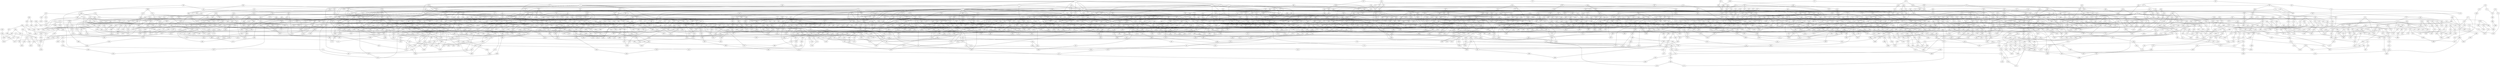 graph {
1--2;
1--3;
1--4;
1--5;
1--6;
1--7;
1--8;
1--9;
1--10;
1--11;
1--12;
1--13;
1--14;
15--16;
15--17;
15--18;
10--15;
15--19;
15--20;
15--21;
22--23;
22--24;
25--26;
25--27;
28--29;
28--30;
31--32;
31--33;
34--35;
34--36;
37--38;
37--39;
40--41;
40--42;
43--44;
43--45;
46--47;
46--48;
13--49;
49--50;
51--52;
51--53;
23--51;
10--51;
51--54;
55--56;
55--57;
58--59;
58--60;
58--61;
62--63;
62--64;
65--66;
65--67;
65--68;
69--70;
69--71;
69--72;
69--73;
69--74;
75--76;
75--77;
78--79;
78--80;
81--82;
81--83;
84--85;
84--86;
87--88;
87--89;
90--91;
90--92;
93--94;
93--95;
52--96;
53--96;
96--97;
98--99;
98--100;
101--102;
101--103;
104--105;
104--106;
104--107;
108--109;
108--110;
108--111;
112--113;
112--114;
115--116;
115--117;
115--118;
119--120;
119--121;
10--122;
122--123;
122--124;
73--122;
122--125;
126--127;
126--128;
129--130;
129--131;
129--132;
133--134;
133--135;
136--137;
136--138;
136--139;
136--140;
141--142;
141--143;
144--145;
144--146;
147--148;
147--149;
150--151;
150--152;
150--153;
154--155;
154--156;
157--158;
157--159;
160--161;
160--162;
163--164;
163--165;
163--166;
167--168;
167--169;
167--170;
171--172;
171--173;
174--175;
174--176;
177--178;
177--179;
180--181;
180--182;
180--183;
184--185;
184--186;
187--188;
187--189;
190--191;
190--192;
190--193;
194--195;
194--196;
197--198;
197--199;
200--201;
200--202;
203--204;
203--205;
203--206;
207--208;
207--209;
207--210;
211--212;
211--213;
214--215;
214--216;
217--218;
217--219;
220--221;
220--222;
223--224;
127--223;
113--225;
225--226;
227--228;
227--229;
230--231;
230--232;
230--233;
234--235;
234--236;
234--237;
238--239;
238--240;
66--241;
241--242;
8--241;
243--244;
243--245;
246--247;
168--246;
248--249;
248--250;
248--251;
252--253;
252--254;
255--256;
2--255;
255--257;
11--255;
258--259;
258--260;
95--261;
261--262;
263--264;
263--265;
266--267;
266--268;
29--269;
270--271;
270--272;
273--274;
273--275;
276--277;
276--278;
276--279;
124--280;
124--281;
124--282;
283--284;
283--285;
286--287;
286--288;
289--290;
289--291;
292--293;
292--294;
295--296;
295--297;
295--298;
295--299;
300--301;
300--302;
303--304;
303--305;
13--306;
13--307;
7--13;
12--13;
13--308;
309--310;
309--311;
309--312;
309--313;
229--314;
315--316;
315--317;
318--319;
318--320;
318--321;
322--323;
322--324;
322--325;
322--326;
322--327;
23--328;
23--329;
23--330;
331--332;
331--333;
334--335;
334--336;
337--338;
337--339;
279--340;
279--341;
342--343;
342--344;
342--345;
342--346;
342--347;
11--338;
338--348;
349--350;
349--351;
352--353;
352--354;
355--356;
355--357;
118--358;
118--359;
118--360;
361--362;
76--361;
2--363;
48--363;
363--364;
363--365;
12--363;
363--366;
8--363;
363--367;
10--363;
11--363;
363--368;
363--369;
370--371;
370--372;
324--373;
373--374;
373--375;
376--377;
376--378;
379--380;
306--379;
381--382;
381--383;
384--385;
384--386;
387--388;
387--389;
390--391;
390--392;
192--393;
393--394;
91--395;
91--396;
397--398;
397--399;
400--401;
400--402;
400--403;
400--404;
405--406;
405--407;
39--408;
408--409;
410--411;
410--412;
413--414;
10--413;
413--415;
416--417;
416--418;
419--420;
419--421;
422--423;
422--424;
422--425;
71--426;
70--71;
10--71;
71--282;
427--428;
427--429;
430--431;
430--432;
433--434;
433--435;
85--436;
436--437;
438--439;
438--440;
441--442;
441--443;
441--444;
445--446;
445--447;
448--449;
448--450;
451--452;
451--453;
454--455;
454--456;
454--457;
458--459;
458--460;
461--462;
461--463;
464--465;
464--466;
467--468;
467--469;
467--470;
2--467;
11--467;
471--472;
471--473;
474--475;
474--476;
72--426;
70--72;
10--72;
72--282;
189--357;
477--478;
477--479;
480--481;
480--482;
483--484;
483--485;
486--487;
486--488;
486--489;
490--491;
490--492;
20--493;
493--494;
493--495;
496--497;
496--498;
499--500;
499--501;
434--502;
502--503;
502--504;
502--505;
421--506;
507--508;
507--509;
510--511;
510--512;
10--513;
513--514;
515--516;
515--517;
515--518;
515--519;
520--521;
520--522;
20--494;
523--524;
523--525;
106--523;
526--527;
526--528;
529--530;
529--531;
365--532;
533--534;
533--535;
533--536;
533--537;
538--539;
538--540;
541--542;
541--543;
544--545;
544--546;
297--547;
547--548;
549--550;
549--551;
204--552;
553--554;
553--555;
556--557;
556--558;
559--560;
559--561;
562--563;
562--564;
565--566;
139--565;
565--567;
568--569;
568--570;
571--572;
571--573;
574--575;
574--576;
9--577;
577--578;
579--580;
579--581;
579--582;
77--583;
584--585;
584--586;
587--588;
587--589;
590--591;
590--592;
593--594;
36--593;
595--596;
595--597;
598--599;
576--598;
600--601;
600--602;
162--600;
600--603;
604--605;
604--606;
226--607;
607--608;
609--610;
609--611;
612--613;
612--614;
615--616;
76--615;
615--617;
489--615;
198--618;
619--620;
619--621;
531--622;
33--531;
623--624;
623--625;
623--626;
623--627;
623--628;
188--354;
629--630;
629--631;
632--633;
632--634;
469--618;
635--636;
635--637;
638--639;
638--640;
641--642;
641--643;
644--645;
644--646;
647--648;
647--649;
650--651;
50--650;
652--653;
573--652;
654--655;
654--656;
657--658;
657--659;
353--660;
353--661;
662--663;
662--664;
665--666;
665--667;
665--668;
514--669;
656--670;
656--671;
656--672;
673--674;
673--675;
676--677;
676--678;
679--680;
679--681;
682--683;
639--682;
443--684;
443--685;
686--687;
686--688;
686--689;
558--690;
690--691;
653--692;
653--693;
653--694;
653--695;
696--697;
696--698;
696--699;
696--700;
701--702;
701--703;
704--705;
704--706;
707--708;
707--709;
501--710;
710--711;
712--713;
374--712;
202--714;
287--715;
287--716;
287--717;
287--288;
718--719;
718--720;
440--721;
722--723;
722--724;
296--725;
725--726;
725--727;
728--729;
728--730;
111--731;
731--732;
733--734;
733--735;
736--737;
17--736;
736--738;
736--739;
740--741;
740--742;
743--744;
406--743;
434--505;
218--741;
745--746;
745--747;
748--749;
748--750;
751--752;
751--753;
751--754;
755--756;
755--757;
509--758;
509--759;
299--760;
761--762;
761--763;
761--764;
350--765;
765--766;
765--767;
768--769;
768--770;
771--772;
771--773;
774--775;
774--776;
777--778;
297--777;
779--780;
116--779;
779--781;
3--4;
4--68;
4--366;
4--782;
4--783;
4--784;
4--527;
4--14;
785--786;
785--787;
545--788;
663--789;
663--790;
356--791;
356--792;
793--794;
732--793;
795--796;
795--797;
795--798;
799--800;
799--801;
262--677;
802--803;
323--802;
802--804;
802--805;
806--807;
806--808;
591--809;
645--810;
810--811;
810--812;
456--460;
813--814;
813--815;
816--817;
512--816;
375--818;
26--819;
449--820;
449--821;
822--823;
822--824;
825--826;
825--827;
828--829;
828--830;
828--831;
828--832;
348--833;
348--834;
348--835;
836--837;
836--838;
836--839;
840--841;
840--842;
843--844;
504--843;
845--846;
277--845;
847--848;
847--849;
14--847;
850--851;
850--852;
853--854;
853--855;
853--856;
435--857;
857--858;
857--859;
857--860;
861--862;
861--863;
864--865;
864--866;
867--868;
867--869;
867--870;
10--867;
316--871;
872--873;
872--874;
875--876;
875--877;
411--800;
304--878;
878--879;
357--880;
357--881;
882--883;
882--884;
532--885;
766--885;
886--887;
886--888;
804--889;
889--890;
839--891;
892--893;
892--894;
895--896;
895--897;
17--898;
898--899;
900--901;
900--902;
335--903;
904--905;
904--906;
904--907;
908--909;
908--910;
911--912;
911--913;
911--914;
588--915;
734--915;
916--917;
916--918;
916--919;
817--916;
14--823;
14--920;
528--921;
528--922;
786--787;
323--786;
786--805;
923--924;
923--925;
42--923;
631--923;
926--927;
926--928;
929--930;
54--929;
931--932;
931--933;
931--934;
935--936;
914--935;
781--937;
359--937;
938--939;
938--940;
726--941;
636--942;
943--944;
943--945;
946--947;
946--948;
783--834;
949--950;
794--949;
951--952;
951--953;
945--954;
423--955;
137--683;
956--957;
956--958;
956--959;
960--961;
960--962;
142--963;
963--964;
965--966;
782--965;
965--967;
831--968;
969--970;
969--971;
972--973;
972--974;
844--975;
976--977;
976--978;
979--980;
979--981;
982--983;
982--984;
982--985;
578--982;
346--982;
759--986;
403--987;
601--988;
988--989;
990--991;
990--992;
391--610;
993--994;
993--995;
993--996;
326--997;
997--998;
134--999;
608--1000;
130--1000;
1000--1001;
1002--1003;
1002--1004;
161--569;
1005--1006;
10--1005;
1007--1008;
1007--1009;
1007--1010;
955--1011;
955--1012;
1013--1014;
1013--1015;
667--1013;
1016--1017;
548--1016;
333--1018;
1019--1020;
1019--1021;
330--1019;
10--1022;
1022--1023;
1024--1025;
767--1024;
1026--1027;
782--1026;
1028--1029;
1028--1030;
1031--1032;
1031--1033;
628--1031;
572--1034;
953--1034;
1035--1036;
175--1035;
1035--1037;
1035--1038;
1039--1040;
1039--1041;
73--280;
125--280;
1042--1043;
1042--1044;
1045--1046;
106--1045;
1045--1047;
1048--1049;
1048--1050;
1051--1052;
1051--1053;
1054--1055;
678--1054;
221--1044;
1056--1057;
1056--1058;
1059--1060;
1059--1061;
1062--1063;
1062--1064;
1062--1065;
589--1062;
347--1062;
1066--1067;
64--1066;
804--1068;
27--1068;
1069--1070;
1069--1071;
1072--1073;
463--1072;
848--1074;
1074--1075;
462--1076;
1076--1077;
1076--1078;
1079--1080;
1079--1081;
893--1082;
1082--1083;
369--1084;
1084--1085;
664--1084;
699--1086;
699--1087;
1088--1089;
1088--1090;
1091--1092;
1091--1093;
1094--1095;
1094--1096;
282--1094;
742--1097;
293--1098;
521--1099;
521--1100;
1101--1102;
1101--1103;
1104--1105;
1104--1106;
367--1107;
139--1107;
336--1108;
347--1109;
1110--1111;
1110--1112;
980--1113;
1113--1114;
156--1115;
1109--1116;
1109--1117;
944--1118;
1118--1119;
1120--1121;
1025--1120;
1120--1122;
582--1123;
582--1124;
105--582;
582--1125;
772--1126;
1126--1127;
478--1128;
1128--1129;
601--1130;
131--497;
1131--1132;
1131--1133;
1134--1135;
649--1134;
345--1136;
345--1137;
659--1138;
659--1139;
924--1140;
1140--1141;
1142--1143;
1142--1144;
116--1145;
116--1146;
116--1147;
1148--1149;
1148--1150;
715--1151;
1151--1152;
294--1153;
1085--1154;
894--1085;
1155--1156;
1155--1157;
581--832;
105--832;
832--1158;
19--1159;
1159--1160;
1161--1162;
1161--1163;
195--1164;
1165--1166;
1165--1167;
1168--1169;
1168--1170;
1171--1172;
1171--1173;
257--1174;
1174--1175;
1041--1176;
909--1177;
1178--1179;
1178--1180;
1178--1181;
1093--1182;
987--1102;
592--1183;
1183--1184;
1057--1185;
555--780;
555--1186;
555--1187;
1188--1189;
1188--1190;
1191--1192;
1191--1193;
38--1194;
1194--1195;
1196--1197;
125--1196;
1196--1198;
426--1196;
1196--1199;
1196--1200;
1196--1201;
1202--1203;
503--1202;
658--1204;
1205--1206;
1205--1207;
1208--1209;
1208--1210;
481--1208;
73--1208;
1208--1211;
1212--1213;
1212--1214;
1215--1216;
1119--1215;
1217--1218;
1217--1219;
1220--1221;
1220--1222;
670--1141;
1141--1223;
1224--1225;
1224--1226;
1227--1228;
1227--1229;
1230--1231;
1230--1232;
10--1230;
667--1230;
1105--1233;
1233--1234;
841--1235;
841--1236;
1237--1238;
1237--1239;
1240--1241;
1240--1242;
359--395;
1243--1244;
183--1243;
1147--1243;
1243--1245;
1243--1246;
863--1247;
1248--1249;
1248--1250;
1248--1251;
1160--1252;
19--1160;
519--1160;
1253--1254;
1253--1255;
1256--1257;
1256--1258;
1259--1260;
1259--1261;
688--1259;
1262--1263;
140--1262;
1264--1265;
760--1264;
1152--1266;
640--1267;
1201--1268;
1197--1201;
792--1201;
1267--1269;
714--1270;
1270--1271;
97--1272;
688--1272;
687--1272;
1273--1274;
1273--1275;
389--849;
388--389;
1276--1277;
1276--1278;
465--1279;
1280--1281;
475--1280;
1282--1283;
209--1282;
1284--1285;
1284--1286;
1287--1288;
1287--1289;
1290--1291;
1290--1292;
10--1290;
6--1290;
1293--1294;
1293--1295;
1296--1297;
1296--1298;
1296--1299;
1296--1300;
76--1296;
10--1296;
581--1296;
1296--1301;
1302--1303;
888--1302;
1304--1305;
1304--1306;
1307--1308;
1307--1309;
1310--1311;
1310--1312;
244--1313;
1313--1314;
852--1315;
319--320;
320--1316;
320--1317;
1186--1187;
910--1318;
271--576;
613--1319;
1319--1320;
1321--1322;
967--1321;
242--1323;
888--1323;
1323--1324;
66--1323;
1323--1325;
1323--1326;
8--1323;
1323--1327;
1323--1328;
378--1323;
12--1323;
775--1323;
535--1323;
1279--1329;
809--1329;
1177--1330;
672--1330;
1331--1332;
1331--1333;
1030--1334;
1335--1336;
1335--1337;
851--1338;
625--626;
626--627;
626--1339;
626--1340;
626--1341;
1342--1343;
1342--1344;
660--881;
881--1210;
881--1345;
881--1211;
1281--1346;
1346--1347;
82--1348;
1349--1350;
1349--1351;
1349--1352;
7--1349;
1353--1354;
1353--1355;
1356--1357;
139--1356;
272--1358;
1359--1360;
178--1359;
1361--1362;
1361--1363;
1049--1364;
1365--1366;
83--1365;
10--367;
367--1367;
232--367;
367--1368;
944--1369;
155--1370;
1370--1371;
18--1370;
159--1372;
1373--1374;
727--1373;
1375--1376;
1375--1377;
1378--1379;
1378--1380;
974--1381;
1090--1381;
388--1117;
192--394;
394--1382;
1383--1384;
1383--1385;
1383--1386;
193--1111;
1387--1388;
667--1387;
675--1387;
1077--1387;
1387--1389;
76--1390;
1390--1391;
1390--1392;
1390--1393;
1158--1390;
143--500;
874--1366;
362--1394;
1394--1395;
1396--1397;
1396--1398;
1399--1400;
372--1399;
597--1401;
1401--1402;
1403--1404;
1403--1405;
1406--1407;
1406--1408;
719--1409;
1409--1410;
344--1411;
344--1412;
344--1413;
1414--1415;
1389--1414;
954--1416;
1417--1418;
1417--1419;
1260--1420;
1420--1421;
340--1422;
340--1423;
340--1424;
1425--1426;
1425--1427;
1316--1428;
1317--1428;
1428--1429;
1428--1430;
675--1431;
940--1431;
1431--1432;
1431--1433;
1431--1434;
1172--1303;
11--1435;
2--11;
11--1436;
11--1437;
10--11;
11--1438;
11--1439;
11--1003;
11--1027;
899--901;
117--1440;
94--1362;
473--1441;
1380--1441;
1238--1442;
446--1443;
1444--1445;
1444--1446;
1447--1448;
1447--1449;
1447--1450;
1447--1451;
999--1452;
1025--1398;
1453--1454;
1453--1455;
1456--1457;
73--1456;
535--1458;
8--1458;
1326--1458;
1459--1460;
1459--1461;
1234--1462;
1462--1463;
627--1464;
1465--1466;
1308--1465;
940--1354;
1467--1468;
1467--1469;
1467--1470;
285--1020;
522--1379;
522--1471;
522--1402;
511--1472;
1472--1473;
1472--1474;
918--1472;
1472--1475;
1476--1477;
1476--1478;
1479--1480;
1479--1481;
1482--1483;
1254--1482;
1222--1484;
1485--1486;
1485--1487;
1021--1488;
1489--1490;
1092--1489;
1491--1492;
1491--1493;
1494--1495;
1494--1496;
1138--1497;
172--1138;
1283--1498;
1498--1499;
1498--1500;
1501--1502;
1173--1501;
1139--1503;
1139--1504;
1046--1505;
323--1505;
1506--1507;
57--1506;
1508--1509;
947--1508;
1490--1510;
1490--1511;
854--1512;
855--1512;
1512--1513;
1514--1515;
1514--1516;
259--1517;
1518--1519;
1518--1520;
1521--1522;
1521--1523;
1524--1525;
1524--1526;
1527--1528;
1527--1529;
602--1397;
1150--1530;
1530--1531;
1532--1533;
1532--1534;
1532--1535;
1130--1532;
1186--1536;
1200--1537;
1537--1538;
1537--1539;
1540--1541;
1167--1540;
919--1542;
1543--1544;
835--1543;
697--1236;
697--1545;
188--1546;
188--1547;
188--1548;
188--1249;
1549--1550;
1549--1551;
1549--1552;
1546--1549;
1466--1553;
1553--1554;
1555--1556;
415--1555;
1557--1558;
1557--1559;
1560--1561;
1560--1562;
1563--1564;
1245--1565;
907--1566;
1566--1567;
1568--1569;
1568--1570;
1571--1572;
1571--1573;
775--1574;
1574--1575;
8--1574;
1574--1576;
1071--1577;
756--1578;
753--1579;
753--1580;
41--226;
41--1184;
41--1581;
1100--1421;
401--1582;
1582--1583;
1582--1584;
1585--1586;
646--1585;
10--1450;
1450--1587;
10--1588;
667--1588;
1589--1590;
1589--1591;
1592--1593;
1592--1594;
1595--1596;
254--1595;
325--1597;
1012--1597;
304--1583;
1583--1598;
1599--1600;
1599--1601;
1602--1603;
1602--1604;
2--782;
782--783;
782--1027;
1605--1606;
1605--1607;
191--192;
191--1608;
435--628;
6--1609;
1609--1610;
1611--1612;
1611--1613;
10--1086;
10--312;
8--10;
3--10;
10--12;
10--328;
10--912;
10--897;
10--73;
10--675;
10--1614;
10--525;
10--1432;
10--1433;
5--10;
10--308;
10--1615;
10--324;
10--70;
10--253;
10--687;
10--1616;
10--1236;
10--1271;
10--1241;
10--1372;
10--404;
10--1617;
10--1036;
10--1546;
10--597;
10--313;
10--1618;
10--155;
10--1619;
10--1620;
10--83;
10--311;
10--323;
10--667;
10--282;
10--1621;
10--1622;
10--1382;
2--10;
1229--1623;
1623--1624;
1623--1625;
1626--1627;
1626--1628;
1478--1629;
1630--1631;
1630--1632;
369--1633;
369--1154;
76--1301;
1343--1634;
1343--1635;
1343--1636;
1637--1638;
301--1637;
1637--1639;
669--1561;
560--1640;
245--1640;
621--1641;
146--621;
621--1642;
1643--1644;
1643--1645;
182--1646;
1352--1647;
849--1352;
1352--1648;
385--1649;
1649--1650;
1651--1652;
1651--1653;
551--762;
1654--1655;
1158--1654;
747--1206;
1656--1657;
1656--1658;
1659--1660;
1407--1659;
1661--1662;
1661--1663;
1664--1665;
1664--1666;
846--1664;
1667--1668;
996--1667;
1355--1374;
1669--1670;
1669--1671;
1669--1672;
540--605;
1673--1674;
1673--1675;
588--1676;
1594--1677;
1677--1678;
1679--1680;
1679--1681;
896--1682;
896--897;
16--797;
797--1683;
17--797;
797--1684;
667--797;
1226--1685;
1686--1687;
1686--1688;
1299--1686;
1689--1690;
1689--1691;
1692--1693;
1193--1692;
267--1146;
941--1112;
1473--1694;
1694--1695;
1442--1696;
1696--1697;
1696--1698;
1699--1700;
1587--1699;
655--1701;
1702--1703;
1015--1702;
1702--1704;
1263--1285;
1705--1706;
1705--1707;
1708--1709;
1347--1708;
869--1710;
1207--1711;
1712--1713;
1712--1714;
452--720;
720--1715;
720--1410;
1716--1717;
1716--1718;
1719--1720;
1591--1719;
164--1721;
1721--1722;
1192--1723;
1192--1724;
583--1725;
1395--1725;
1328--1726;
1727--1728;
767--1727;
1006--1729;
1729--1730;
1729--1731;
1624--1625;
1732--1733;
1581--1732;
1734--1735;
1734--1736;
1737--1738;
1136--1737;
1345--1739;
1740--1741;
1740--1742;
1584--1740;
1740--1743;
573--1744;
573--694;
603--773;
603--1745;
603--1386;
603--1437;
313--603;
139--1435;
1435--1746;
1368--1435;
341--1435;
1435--1747;
138--1435;
1748--1749;
1748--1750;
1523--1744;
1751--1752;
1751--1753;
694--1751;
693--1751;
723--724;
724--1754;
1451--1755;
859--1639;
1469--1756;
1756--1757;
18--1756;
826--1758;
1758--1759;
68--1351;
1351--1648;
883--1364;
1364--1760;
1043--1761;
297--298;
827--1762;
158--666;
557--1763;
557--1764;
776--1765;
776--1648;
1742--1766;
1767--1768;
1767--1769;
1770--1771;
364--1770;
1660--1772;
1629--1772;
730--1773;
455--1219;
1774--1775;
1457--1774;
1124--1776;
489--1776;
59--1291;
59--1633;
1777--1778;
1777--1779;
1374--1780;
1780--1781;
667--1780;
17--1780;
386--439;
1763--1782;
1782--1783;
92--395;
395--1784;
395--1785;
1786--1787;
1786--1788;
1789--1790;
1789--1791;
1792--1793;
60--1792;
121--1794;
1795--1796;
1795--1797;
1798--1799;
1798--1800;
1642--1801;
1641--1642;
1802--1803;
1023--1802;
1804--1805;
1804--1806;
1807--1808;
1807--1809;
1810--1811;
1578--1810;
155--1812;
1812--1813;
1814--1815;
1814--1816;
1817--1818;
380--1817;
1819--1820;
1753--1819;
343--1821;
343--1412;
984--1586;
1586--1822;
1218--1823;
1823--1824;
535--536;
536--561;
536--1326;
1166--1825;
1826--1827;
1826--1828;
1829--1830;
1620--1829;
1216--1829;
1829--1831;
807--1711;
1832--1833;
1760--1832;
67--68;
506--1037;
1008--1834;
1834--1835;
1766--1836;
516--667;
516--1573;
314--332;
105--830;
1324--1837;
1837--1838;
1839--1840;
1488--1839;
992--1841;
1559--1842;
1123--1124;
1843--1844;
1433--1843;
161--772;
617--1845;
1846--1847;
1231--1846;
1848--1849;
1698--1848;
829--1850;
1297--1850;
1299--1850;
1300--1850;
251--1851;
1315--1852;
3--561;
561--1726;
1853--1854;
1404--1853;
1853--1855;
1853--1856;
883--1857;
1857--1858;
99--1859;
1341--1859;
1252--1860;
1779--1860;
1861--1862;
1861--1863;
1864--1865;
1864--1866;
1867--1868;
1289--1867;
570--1513;
311--570;
312--570;
313--570;
1288--1747;
1747--1869;
1870--1871;
1870--1872;
1388--1873;
1873--1874;
1873--1875;
890--1606;
1565--1876;
239--1565;
1565--1877;
1509--1878;
21--1878;
250--1879;
1879--1880;
152--1722;
1881--1882;
222--1881;
1883--1884;
1627--1883;
1885--1886;
1885--1887;
1295--1888;
288--1295;
1781--1889;
377--1324;
752--1890;
692--1890;
1384--1891;
1892--1893;
1604--1892;
1791--1894;
1536--1791;
1895--1896;
1895--1897;
1897--1898;
1898--1899;
1690--1900;
1690--1901;
1902--1903;
1902--1904;
409--1617;
113--409;
1905--1906;
1905--1907;
1012--1317;
1576--1908;
476--1909;
20--1910;
1911--1912;
1223--1911;
1913--1914;
1913--1915;
404--1913;
535--1258;
8--535;
535--1916;
1917--1918;
1917--1919;
1305--1613;
426--792;
792--1809;
1550--1920;
1920--1921;
1257--1922;
1257--1350;
102--1635;
1827--1923;
1923--1924;
1925--1926;
1925--1927;
1724--1925;
1137--1412;
1412--1928;
444--1929;
1930--1931;
1930--1932;
107--581;
107--1933;
1209--1934;
1935--1936;
1935--1937;
1275--1938;
1339--1600;
307--1909;
1939--1940;
1176--1939;
1423--1941;
181--613;
912--1182;
1528--1942;
1400--1943;
1400--1944;
323--804;
323--1046;
323--1945;
312--1891;
313--1891;
1436--1891;
1891--1946;
1880--1947;
83--1475;
83--873;
83--1569;
83--1570;
265--1908;
76--1392;
1299--1392;
1300--1392;
524--1945;
524--1731;
1948--1949;
1948--1950;
1536--1951;
1768--1952;
1787--1953;
1668--1954;
1308--1955;
291--1956;
566--1957;
1621--1958;
866--1958;
586--1959;
1960--1961;
1010--1960;
689--1960;
1962--1963;
1962--1964;
407--668;
1040--1965;
1966--1967;
1650--1966;
1320--1968;
1320--1969;
1065--1136;
401--1741;
1741--1970;
1298--1971;
1123--1971;
1225--1972;
1225--1973;
138--1225;
47--1577;
1974--1975;
1974--1976;
17--1974;
1662--1977;
1449--1978;
1449--1755;
1449--1979;
695--1449;
196--611;
611--1980;
611--1645;
984--1822;
1060--1981;
897--1129;
478--897;
939--1889;
1032--1982;
858--1982;
1391--1687;
1463--1983;
1983--1984;
1985--1986;
1985--1987;
1988--1989;
1988--1990;
1991--1992;
1991--1993;
1018--1610;
780--1994;
780--1907;
1129--1701;
1129--1995;
1129--1996;
1997--1998;
1997--1999;
787--2000;
179--525;
962--2001;
1894--2002;
2003--2004;
1486--2003;
973--1266;
859--973;
812--1816;
1145--2005;
1147--2005;
1445--2005;
1446--2005;
1760--1833;
19--1833;
1615--2006;
2006--2007;
1480--2006;
364--1004;
624--2008;
462--642;
642--1598;
1815--2009;
205--2009;
794--1877;
794--1969;
17--1976;
2010--2011;
778--2010;
2012--2013;
968--2012;
2014--2015;
473--2014;
442--1733;
1844--2016;
210--2017;
1251--2018;
1427--2019;
145--922;
594--2020;
2020--2021;
1893--2022;
208--1893;
1893--2023;
1893--2024;
1847--2025;
2026--2027;
495--2026;
1189--2028;
2015--2029;
711--2030;
675--1389;
1389--2031;
1389--2032;
879--2033;
554--2034;
1235--1236;
1235--1726;
1235--1545;
1762--2035;
1762--2036;
169--1419;
1796--2037;
2037--2038;
1921--2039;
1921--2018;
5--2040;
275--2040;
1665--2041;
2041--2042;
2041--2043;
253--2044;
550--2045;
1728--2046;
1750--2046;
312--2047;
313--2047;
1697--2047;
1147--1244;
1515--2048;
2048--2049;
684--1001;
2050--2051;
2050--2052;
517--2053;
2053--2054;
1516--2055;
1239--2056;
2056--2057;
2058--2059;
1575--2058;
12--537;
2060--2061;
2060--2062;
484--2063;
833--2064;
1828--2049;
597--2065;
2065--2066;
1099--2065;
215--1761;
986--1977;
2002--2067;
288--1888;
1461--1701;
1470--2068;
1760--2068;
18--2068;
1884--2069;
1468--2070;
173--2070;
781--877;
1622--2071;
1052--1622;
936--1622;
1904--2072;
224--2073;
1067--2073;
1973--2074;
237--530;
237--2075;
2057--2076;
1818--2077;
689--2078;
2078--2079;
1831--2078;
687--2078;
2080--2081;
830--2080;
1620--2082;
1380--2082;
1831--2082;
326--2083;
717--2084;
428--2085;
527--2085;
1919--2086;
2086--2087;
599--2088;
599--2089;
819--1393;
1842--2090;
1972--2091;
1269--2091;
128--268;
1953--2092;
695--2093;
695--1579;
695--815;
695--1680;
2094--2095;
2094--2096;
1980--2097;
1551--2098;
1552--2098;
1265--2099;
2099--2100;
2101--2102;
2101--2103;
1376--2104;
2083--2104;
328--2105;
328--930;
328--1261;
2106--2107;
86--2106;
231--2108;
2108--2109;
2110--2111;
2110--2112;
1698--2113;
492--2114;
757--2115;
1927--2116;
2103--2116;
99--2117;
472--2118;
2119--2120;
185--2119;
1546--2119;
2121--2122;
920--2121;
216--1125;
139--2123;
139--1746;
744--1318;
1077--1354;
1095--1127;
630--964;
2044--2124;
2044--2125;
1854--2126;
2126--2127;
7--366;
7--9;
201--1081;
63--824;
2128--2129;
2128--2130;
459--1542;
1499--2131;
76--581;
1377--1944;
372--1944;
420--2132;
1097--1852;
585--906;
1840--2045;
1580--1978;
414--2133;
2133--2134;
2133--2135;
734--1676;
485--1572;
2136--2137;
1703--2136;
2033--2136;
1050--2138;
1621--2139;
2139--2140;
247--2141;
1452--1647;
1452--1575;
311--2142;
2142--2143;
313--2142;
983--984;
975--2028;
933--2000;
746--2144;
114--2145;
1965--2145;
660--2146;
2146--2147;
282--2146;
1312--2148;
1271--2149;
714--1271;
1535--1644;
2150--2151;
2118--2150;
1950--2152;
681--1658;
1743--2153;
2153--2154;
1570--2153;
2153--2155;
2156--2157;
646--2156;
1551--2018;
1550--1551;
1546--1551;
1411--1445;
928--2158;
2016--2159;
1717--2160;
705--838;
838--2161;
685--838;
2067--2162;
1652--2162;
906--2162;
2162--2163;
985--1058;
2164--2165;
739--2164;
61--428;
2138--2166;
2166--2167;
2168--2169;
2168--2170;
1483--2171;
876--2171;
1617--2172;
2161--2172;
1434--2036;
2035--2036;
35--351;
716--1033;
1507--2173;
378--1327;
242--2059;
2059--2174;
8--2059;
1915--2175;
1836--2175;
1492--2176;
1437--2177;
1255--2178;
1255--2179;
1254--1255;
1255--1951;
1665--2180;
1618--2180;
1185--1408;
1006--1510;
543--1006;
1632--2113;
1180--2181;
1603--2181;
823--2182;
2182--2183;
106--1933;
2184--2185;
2184--2186;
966--2187;
1083--1357;
1709--2188;
469--868;
1502--2189;
1278--2189;
2112--2190;
1866--2190;
2191--2192;
2191--2193;
1137--2191;
1618--2194;
991--1618;
1430--2195;
1430--1433;
324--1430;
829--1298;
891--1153;
902--2030;
667--902;
274--2196;
821--2196;
2196--2197;
2198--2199;
2198--2200;
2201--2202;
1887--2201;
790--2203;
790--2204;
1562--2205;
893--2206;
893--1289;
2207--2208;
2207--2209;
534--2207;
1236--2207;
2207--2210;
698--2207;
2211--2212;
1169--2211;
2122--2213;
2122--2214;
2215--2216;
2215--2217;
989--1946;
281--2218;
2218--2219;
1918--2220;
1439--2109;
1439--1937;
1439--2221;
1522--2129;
1163--1714;
2222--2223;
1436--2222;
934--2224;
1053--2225;
1821--2226;
1292--2227;
903--2045;
2228--2229;
2228--2230;
804--2231;
688--1010;
700--2232;
698--700;
339--1998;
2233--2234;
2233--2235;
1291--1967;
1967--2236;
1203--2237;
698--1203;
366--1291;
366--1385;
366--1277;
764--2238;
1418--1464;
1340--1464;
905--1671;
2239--2240;
865--2239;
1503--2019;
1713--2241;
2242--2243;
2242--2244;
186--596;
113--1634;
1344--1634;
2245--2246;
2245--2247;
2159--2248;
1934--2248;
1718--2152;
508--2061;
1432--2035;
1875--2035;
17--2035;
2035--2249;
675--2035;
1682--2250;
339--1957;
1170--1979;
1554--2251;
1416--1986;
264--1924;
646--2252;
233--2253;
1206--2254;
2254--2255;
149--801;
1564--2256;
2256--2257;
1360--2258;
2259--2260;
2259--2261;
1157--2262;
667--2031;
2031--2032;
2263--2264;
2263--2265;
1608--1851;
1382--1608;
1949--2266;
1764--2267;
269--2267;
2267--2268;
1769--1972;
2193--2269;
1405--2167;
1405--1778;
2062--2270;
2155--2271;
1410--2155;
1136--1738;
1334--1738;
2251--2272;
1882--2273;
1087--1089;
837--1184;
1434--1875;
1432--1875;
1875--2274;
1204--2275;
1723--2275;
2072--2276;
2276--2277;
1862--2147;
2039--2278;
1996--2278;
984--2279;
1116--2279;
1214--2280;
808--1314;
1989--2281;
2096--2282;
2283--2284;
2173--2283;
1426--1619;
1426--2285;
884--1813;
1681--1706;
282--1096;
123--282;
2141--2286;
2286--2287;
2288--2289;
2288--2290;
1995--2291;
2291--2292;
942--1943;
138--1291;
138--1746;
2042--2043;
1149--2069;
709--754;
145--1418;
145--620;
1765--1931;
1765--2293;
1765--2294;
166--2063;
2294--2295;
2294--2296;
2115--2297;
2290--2297;
1108--2298;
2298--2299;
1757--2300;
2301--2302;
2301--2303;
1429--2304;
236--2075;
1601--2305;
1601--2306;
1601--2008;
317--2305;
327--2307;
1504--2307;
2033--2137;
2176--2308;
235--2309;
97--1831;
97--687;
575--2310;
2089--2310;
1636--2310;
1144--1211;
18--424;
2013--2311;
968--2013;
396--950;
729--817;
1657--1700;
106--1047;
2090--2312;
183--2313;
1246--2313;
1388--1434;
1283--2314;
151--2315;
1497--2315;
2315--2316;
1009--1794;
1896--2131;
1627--2317;
1994--2318;
2318--2319;
2318--2320;
2318--2321;
2322--2323;
1663--2322;
1799--2324;
1121--1122;
1122--2325;
8--242;
2081--2326;
2295--2327;
2327--2328;
109--2317;
750--1676;
758--2329;
2149--2330;
2330--2331;
2032--2195;
1820--2266;
325--2332;
2236--2333;
2334--2335;
432--2334;
1805--2336;
324--2304;
17--324;
324--1372;
12--324;
324--675;
2269--2337;
2269--2338;
921--2339;
921--2111;
921--2340;
921--1341;
1011--2341;
2332--2341;
1558--2342;
2342--2343;
313--1520;
1162--1495;
1896--2314;
981--2244;
1707--2241;
2105--2344;
1538--2344;
1379--2344;
219--1493;
1854--2345;
1981--2346;
1835--2347;
1835--2348;
539--1942;
958--1080;
1697--2349;
74--2349;
769--2350;
2351--2352;
2351--2353;
146--620;
1268--1471;
1968--1969;
829--1123;
1179--1897;
1199--1620;
1620--2354;
1620--2355;
165--518;
1513--2356;
257--2356;
2134--2135;
2114--2357;
125--2357;
2358--2359;
401--2358;
1073--2358;
1715--2358;
2--1385;
995--1265;
2360--2361;
2360--2362;
1333--1368;
1199--2363;
2354--2363;
1402--2363;
2364--2365;
302--2364;
278--2366;
278--2367;
643--2368;
1863--2369;
1869--2370;
1743--2154;
1410--1743;
1433--2371;
2371--2372;
290--1422;
651--1720;
651--2373;
667--2027;
637--667;
667--1448;
667--1704;
666--667;
426--2355;
552--1838;
151--2019;
306--2170;
306--2213;
2235--2374;
563--2374;
788--2375;
2376--2377;
2321--2376;
2011--2378;
1760--1910;
1836--2379;
798--2380;
1448--2030;
257--2187;
978--2381;
429--2382;
2319--2321;
2321--2383;
873--1824;
1510--2384;
179--1510;
1448--1684;
952--2385;
1143--2372;
1855--2127;
1856--2127;
1103--2386;
2386--2387;
1115--1759;
481--2388;
2388--2389;
1432--2390;
1432--1443;
1432--2391;
1195--2160;
1036--2389;
2074--2392;
1438--2392;
1811--2393;
1100--1199;
1100--2079;
2234--2394;
447--2394;
1075--2021;
1546--1550;
1250--1550;
392--2061;
803--2224;
1135--2260;
313--1017;
1460--2395;
1614--2395;
856--2396;
2397--2398;
1015--2397;
232--1368;
2399--2400;
2399--2401;
932--957;
1541--1773;
2262--2402;
2268--2402;
1106--2403;
2123--2404;
614--2405;
2197--2405;
1855--2054;
2054--2406;
2186--2380;
1424--1936;
1538--2407;
24--2407;
170--2408;
2324--2408;
1418--2408;
371--2051;
371--2027;
371--2409;
1348--2410;
2393--2410;
1996--2411;
479--2411;
2120--2411;
1477--1785;
2343--2412;
1440--2412;
1377--2413;
735--2277;
633--821;
1455--2414;
1845--2415;
76--1845;
2202--2416;
564--2416;
2143--2353;
2143--2417;
1856--2418;
998--2418;
2206--2227;
1433--2391;
2390--2391;
260--2391;
360--1254;
358--360;
360--2320;
1564--2419;
1564--1959;
1137--2192;
2252--2403;
1156--1675;
1631--1675;
930--2420;
2420--2421;
1529--2422;
1876--2423;
971--2424;
2424--2425;
674--1015;
2174--2426;
637--1523;
1959--2419;
2305--2427;
2350--2428;
2429--2430;
2130--2429;
1937--2273;
1338--2431;
2431--2432;
2368--2387;
1963--2335;
1963--2109;
1693--2102;
1598--2033;
1386--2158;
1386--1745;
1641--1916;
1801--1916;
1326--1916;
327--2433;
2194--2346;
648--1872;
3--2337;
3--2183;
3--784;
110--2434;
17--2093;
70--73;
73--123;
749--2435;
1784--2435;
1820--2140;
616--2415;
1996--2292;
12--1258;
2232--2436;
622--2436;
125--426;
426--1274;
426--1099;
426--2354;
88--820;
2316--2433;
2179--2373;
2324--2437;
691--2381;
346--920;
2197--2438;
1197--1200;
1200--2439;
1200--1539;
1200--2440;
1652--2422;
213--1652;
2029--2441;
1250--2442;
1132--2442;
1533--1775;
877--1363;
196--2348;
196--284;
1294--2443;
666--2444;
1371--2285;
1454--1797;
2144--2445;
368--2370;
1341--2111;
1341--2309;
1749--2177;
1749--1987;
1830--1938;
176--791;
2382--2446;
994--2378;
1825--2447;
1915--2447;
1221--2199;
1975--2165;
2409--2448;
1570--2271;
1570--1695;
1213--2449;
2449--2450;
614--2451;
2281--2452;
2107--2453;
1868--2454;
2203--2454;
2216--2455;
2455--2456;
721--2455;
2417--2457;
2124--2458;
70--74;
1332--1992;
305--382;
1164--2282;
2095--2459;
1199--2460;
2461--2462;
2461--2463;
482--1547;
1190--1340;
1190--2464;
1970--2465;
425--948;
1806--2200;
763--1029;
837--1617;
837--1733;
2274--2414;
120--2466;
383--1915;
2008--2306;
2306--2467;
2249--2465;
2468--2469;
1070--2468;
713--2470;
606--2470;
702--2304;
702--2471;
967--2221;
2472--2473;
580--2472;
927--1533;
2406--2474;
2362--2475;
2216--2456;
2456--2476;
1685--2284;
399--1793;
1628--1897;
2477--2478;
2365--2477;
2088--2089;
1680--2089;
137--2479;
2479--2480;
1382--1947;
2208--2237;
2400--2481;
463--2368;
1912--2482;
2425--2482;
818--871;
1415--1584;
1800--2287;
1800--2480;
1641--2483;
1641--1801;
1616--2484;
1415--2379;
1415--1703;
1440--2034;
2432--2441;
2375--2485;
402--1695;
1695--2486;
311--1228;
312--1228;
1228--2487;
468--1961;
1628--1899;
80--2178;
2488--2489;
2488--2490;
1064--1116;
1064--1137;
1250--2018;
2087--2491;
1906--2491;
870--2001;
1544--2055;
2055--2492;
1003--2055;
431--854;
281--2352;
319--1011;
970--2493;
925--2493;
2250--2493;
977--1947;
1358--1929;
2494--2495;
1116--2494;
1964--2367;
2453--2496;
1596--2125;
2326--2497;
2043--2497;
2151--2498;
2499--2500;
2205--2499;
814--2501;
240--2502;
135--2503;
2004--2134;
1736--2504;
398--2505;
1999--2505;
2312--2458;
1683--1975;
888--1326;
738--1704;
487--489;
488--2506;
1496--2038;
2311--2366;
1519--2507;
1670--2508;
44--2508;
1133--2509;
1181--1481;
2483--2510;
548--2219;
2309--2340;
16--2444;
2421--2511;
2490--2512;
693--694;
296--1336;
1261--2017;
1180--1242;
1735--2100;
2478--2513;
2427--2513;
2438--2459;
1932--2437;
2217--2225;
628--859;
76--2043;
805--2231;
450--2514;
232--1367;
2167--2474;
811--2445;
1638--2515;
862--2516;
796--2517;
17--2517;
481--2147;
481--2518;
2519--2520;
2519--2521;
789--2204;
2204--2367;
2335--2469;
2423--2485;
2503--2522;
2325--2522;
1063--1413;
723--1413;
2302--2308;
1206--2523;
1771--2451;
2213--2214;
183--2323;
66--377;
2265--2331;
12--775;
1077--2524;
17--2524;
880--1552;
2481--2525;
2413--2448;
1607--2473;
113--1733;
2460--2526;
1552--2526;
1175--1745;
930--1604;
930--1261;
1567--2257;
680--1548;
1311--2527;
2229--2496;
269--2398;
2528--2529;
1941--2528;
1604--2511;
2345--2501;
1763--1849;
56--1286;
57--1286;
671--706;
1480--2530;
2092--2531;
206--2531;
284--2434;
2007--2532;
17--1372;
1484--2430;
685--1001;
1003--1534;
1710--2533;
199--2533;
2293--2303;
2500--2502;
453--2486;
805--2384;
2258--2264;
826--1759;
1114--2064;
2255--2534;
708--2025;
125--1198;
1216--1808;
1808--2440;
462--1078;
2304--2471;
1317--2304;
1116--1928;
1901--1956;
1841--1954;
89--1646;
1211--2535;
437--2280;
721--2536;
1914--2537;
1525--2300;
1665--1666;
846--1666;
2--364;
2--12;
2296--2338;
2538--2539;
2210--2538;
2540--2541;
2540--2542;
378--1325;
1374--2504;
661--1517;
2097--2543;
2333--2544;
1671--2163;
1027--2428;
860--1600;
912--913;
17--1015;
151--153;
2545--2546;
1874--2545;
175--1546;
1803--2547;
79--2547;
671--672;
671--970;
1038--1739;
2158--2492;
2220--2548;
1955--2401;
8--2437;
310--1322;
1728--1750;
148--2521;
1865--1866;
698--2237;
2212--2549;
770--1487;
32--2008;
1119--1471;
1379--1471;
491--1471;
1052--2071;
103--1752;
312--1513;
1513--2542;
1614--2039;
1309--1871;
2226--2489;
2230--2247;
310--2507;
222--2507;
249--250;
546--1531;
1277--1952;
2523--2539;
1369--2466;
1790--2230;
1803--2230;
1691--2506;
1674--2076;
1593--2076;
1788--2550;
842--2550;
256--2469;
567--2404;
961--2512;
30--1014;
927--2541;
2238--2299;
2246--2257;
2117--2551;
2460--2552;
56--2544;
1241--2530;
1612--2443;
2527--2553;
961--2495;
2148--2515;
2272--2520;
1116--2495;
823--1116;
1236--1545;
698--2210;
1984--2377;
2518--2552;
791--2518;
17--637;
1073--2359;
1556--1678;
1500--2270;
1500--1628;
412--2554;
1993--2529;
57--1993;
1590--2484;
2484--2555;
2132--2240;
417--1388;
418--1526;
1334--1754;
33--622;
2366--2516;
21--321;
402--2261;
1940--2549;
2463--2534;
703--2249;
675--1388;
2077--2548;
1990--2462;
313--1436;
689--2079;
1020--2498;
74--1624;
185--2509;
849--2426;
917--2554;
2169--2452;
2339--2551;
228--959;
1628--2270;
212--2419;
179--1092;
1232--2546;
312--1027;
1546--2509;
1092--1511;
329--1261;
817--2554;
470--634;
2457--2487;
457--2525;
1688--2326;
1337--2147;
1241--2022;
1874--2185;
1994--2450;
542--2536;
2476--2536;
100--2446;
1236--2209;
1241--2532;
2066--2079;
2243--2510;
675--2249;
2289--2556;
2369--2557;
2361--2558;
1783--2535;
719--2537;
132--466;
2084--2467;
1903--2489;
1077--1703;
1858--2559;
12--1326;
470--2543;
1061--2558;
1340--2464;
925--2250;
846--1900;
991--1900;
414--1900;
5--2514;
1347--1653;
887--1865;
1247--2396;
1433--2336;
1922--2328;
170--2560;
2112--2560;
260--737;
12--378;
1433--2557;
675--2557;
1181--1615;
498--1098;
1340--1418;
1655--1730;
45--2561;
2157--2383;
1474--2556;
113--1344;
1886--2385;
2188--2553;
1590--1803;
687--1379;
1926--2559;
170--1418;
2555--2561;
2329--2347;
308--1672;
637--1680;
1236--2210;
2223--2475;
2023--2024;
1896--2024;
2024--2562;
1896--2562;
}
